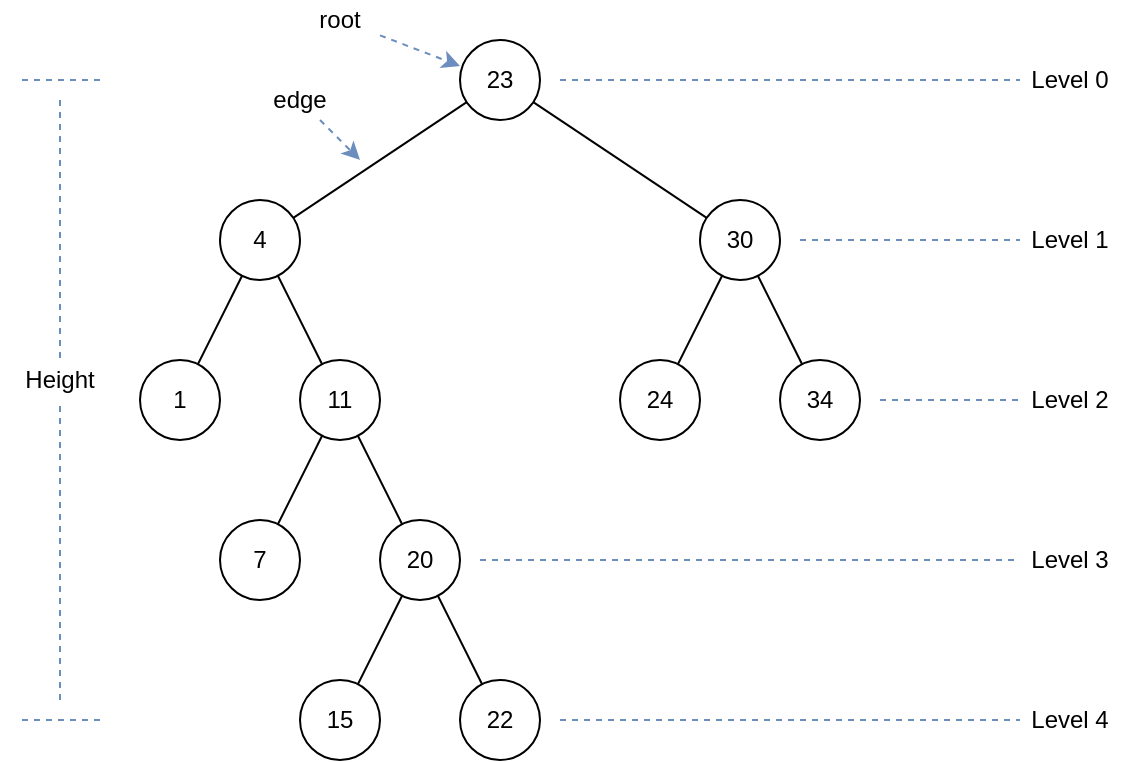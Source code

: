 <mxfile version="14.2.4" type="embed" pages="2">
    <diagram id="ehAObHdDEu1SXS6SVDZ9" name="terminology">
        <mxGraphModel dx="1327" dy="645" grid="1" gridSize="10" guides="1" tooltips="1" connect="1" arrows="1" fold="1" page="1" pageScale="1" pageWidth="850" pageHeight="1100" math="0" shadow="0">
            <root>
                <mxCell id="0"/>
                <mxCell id="1" parent="0"/>
                <mxCell id="b4l5bXLFgzWaZXKV741L-25" value="" style="group" parent="1" vertex="1" connectable="0">
                    <mxGeometry x="120" y="40" width="360" height="360" as="geometry"/>
                </mxCell>
                <mxCell id="b4l5bXLFgzWaZXKV741L-1" value="23" style="ellipse;whiteSpace=wrap;html=1;aspect=fixed;" parent="b4l5bXLFgzWaZXKV741L-25" vertex="1">
                    <mxGeometry x="160" width="40" height="40" as="geometry"/>
                </mxCell>
                <mxCell id="b4l5bXLFgzWaZXKV741L-2" value="4" style="ellipse;whiteSpace=wrap;html=1;aspect=fixed;" parent="b4l5bXLFgzWaZXKV741L-25" vertex="1">
                    <mxGeometry x="40" y="80" width="40" height="40" as="geometry"/>
                </mxCell>
                <mxCell id="b4l5bXLFgzWaZXKV741L-3" value="30" style="ellipse;whiteSpace=wrap;html=1;aspect=fixed;" parent="b4l5bXLFgzWaZXKV741L-25" vertex="1">
                    <mxGeometry x="280" y="80" width="40" height="40" as="geometry"/>
                </mxCell>
                <mxCell id="b4l5bXLFgzWaZXKV741L-4" value="11" style="ellipse;whiteSpace=wrap;html=1;aspect=fixed;" parent="b4l5bXLFgzWaZXKV741L-25" vertex="1">
                    <mxGeometry x="80" y="160" width="40" height="40" as="geometry"/>
                </mxCell>
                <mxCell id="b4l5bXLFgzWaZXKV741L-5" value="7" style="ellipse;whiteSpace=wrap;html=1;aspect=fixed;" parent="b4l5bXLFgzWaZXKV741L-25" vertex="1">
                    <mxGeometry x="40" y="240" width="40" height="40" as="geometry"/>
                </mxCell>
                <mxCell id="b4l5bXLFgzWaZXKV741L-6" value="34" style="ellipse;whiteSpace=wrap;html=1;aspect=fixed;" parent="b4l5bXLFgzWaZXKV741L-25" vertex="1">
                    <mxGeometry x="320" y="160" width="40" height="40" as="geometry"/>
                </mxCell>
                <mxCell id="b4l5bXLFgzWaZXKV741L-7" value="20" style="ellipse;whiteSpace=wrap;html=1;aspect=fixed;" parent="b4l5bXLFgzWaZXKV741L-25" vertex="1">
                    <mxGeometry x="120" y="240" width="40" height="40" as="geometry"/>
                </mxCell>
                <mxCell id="b4l5bXLFgzWaZXKV741L-8" value="24" style="ellipse;whiteSpace=wrap;html=1;aspect=fixed;" parent="b4l5bXLFgzWaZXKV741L-25" vertex="1">
                    <mxGeometry x="240" y="160" width="40" height="40" as="geometry"/>
                </mxCell>
                <mxCell id="b4l5bXLFgzWaZXKV741L-9" value="22" style="ellipse;whiteSpace=wrap;html=1;aspect=fixed;" parent="b4l5bXLFgzWaZXKV741L-25" vertex="1">
                    <mxGeometry x="160" y="320" width="40" height="40" as="geometry"/>
                </mxCell>
                <mxCell id="b4l5bXLFgzWaZXKV741L-10" value="15" style="ellipse;whiteSpace=wrap;html=1;aspect=fixed;" parent="b4l5bXLFgzWaZXKV741L-25" vertex="1">
                    <mxGeometry x="80" y="320" width="40" height="40" as="geometry"/>
                </mxCell>
                <mxCell id="b4l5bXLFgzWaZXKV741L-12" value="1" style="ellipse;whiteSpace=wrap;html=1;aspect=fixed;" parent="b4l5bXLFgzWaZXKV741L-25" vertex="1">
                    <mxGeometry y="160" width="40" height="40" as="geometry"/>
                </mxCell>
                <mxCell id="b4l5bXLFgzWaZXKV741L-14" value="" style="endArrow=none;html=1;" parent="b4l5bXLFgzWaZXKV741L-25" source="b4l5bXLFgzWaZXKV741L-2" target="b4l5bXLFgzWaZXKV741L-1" edge="1">
                    <mxGeometry width="50" height="50" relative="1" as="geometry">
                        <mxPoint x="80" y="90" as="sourcePoint"/>
                        <mxPoint x="160" y="70" as="targetPoint"/>
                    </mxGeometry>
                </mxCell>
                <mxCell id="b4l5bXLFgzWaZXKV741L-16" value="" style="endArrow=none;html=1;" parent="b4l5bXLFgzWaZXKV741L-25" source="b4l5bXLFgzWaZXKV741L-12" target="b4l5bXLFgzWaZXKV741L-2" edge="1">
                    <mxGeometry width="50" height="50" relative="1" as="geometry">
                        <mxPoint y="430" as="sourcePoint"/>
                        <mxPoint x="50" y="380" as="targetPoint"/>
                    </mxGeometry>
                </mxCell>
                <mxCell id="b4l5bXLFgzWaZXKV741L-17" value="" style="endArrow=none;html=1;" parent="b4l5bXLFgzWaZXKV741L-25" source="b4l5bXLFgzWaZXKV741L-4" target="b4l5bXLFgzWaZXKV741L-2" edge="1">
                    <mxGeometry width="50" height="50" relative="1" as="geometry">
                        <mxPoint x="10" y="440" as="sourcePoint"/>
                        <mxPoint x="60" y="390" as="targetPoint"/>
                    </mxGeometry>
                </mxCell>
                <mxCell id="b4l5bXLFgzWaZXKV741L-18" value="" style="endArrow=none;html=1;" parent="b4l5bXLFgzWaZXKV741L-25" source="b4l5bXLFgzWaZXKV741L-5" target="b4l5bXLFgzWaZXKV741L-4" edge="1">
                    <mxGeometry width="50" height="50" relative="1" as="geometry">
                        <mxPoint x="20" y="450" as="sourcePoint"/>
                        <mxPoint x="70" y="400" as="targetPoint"/>
                    </mxGeometry>
                </mxCell>
                <mxCell id="b4l5bXLFgzWaZXKV741L-19" value="" style="endArrow=none;html=1;" parent="b4l5bXLFgzWaZXKV741L-25" source="b4l5bXLFgzWaZXKV741L-7" target="b4l5bXLFgzWaZXKV741L-4" edge="1">
                    <mxGeometry width="50" height="50" relative="1" as="geometry">
                        <mxPoint x="30" y="460" as="sourcePoint"/>
                        <mxPoint x="80" y="410" as="targetPoint"/>
                    </mxGeometry>
                </mxCell>
                <mxCell id="b4l5bXLFgzWaZXKV741L-20" value="" style="endArrow=none;html=1;" parent="b4l5bXLFgzWaZXKV741L-25" source="b4l5bXLFgzWaZXKV741L-10" target="b4l5bXLFgzWaZXKV741L-7" edge="1">
                    <mxGeometry width="50" height="50" relative="1" as="geometry">
                        <mxPoint x="40" y="470" as="sourcePoint"/>
                        <mxPoint x="90" y="420" as="targetPoint"/>
                    </mxGeometry>
                </mxCell>
                <mxCell id="b4l5bXLFgzWaZXKV741L-21" value="" style="endArrow=none;html=1;" parent="b4l5bXLFgzWaZXKV741L-25" source="b4l5bXLFgzWaZXKV741L-9" target="b4l5bXLFgzWaZXKV741L-7" edge="1">
                    <mxGeometry width="50" height="50" relative="1" as="geometry">
                        <mxPoint x="50" y="480" as="sourcePoint"/>
                        <mxPoint x="100" y="430" as="targetPoint"/>
                    </mxGeometry>
                </mxCell>
                <mxCell id="b4l5bXLFgzWaZXKV741L-22" value="" style="endArrow=none;html=1;" parent="b4l5bXLFgzWaZXKV741L-25" source="b4l5bXLFgzWaZXKV741L-8" target="b4l5bXLFgzWaZXKV741L-3" edge="1">
                    <mxGeometry width="50" height="50" relative="1" as="geometry">
                        <mxPoint x="60" y="490" as="sourcePoint"/>
                        <mxPoint x="110" y="440" as="targetPoint"/>
                    </mxGeometry>
                </mxCell>
                <mxCell id="b4l5bXLFgzWaZXKV741L-23" value="" style="endArrow=none;html=1;" parent="b4l5bXLFgzWaZXKV741L-25" source="b4l5bXLFgzWaZXKV741L-6" target="b4l5bXLFgzWaZXKV741L-3" edge="1">
                    <mxGeometry width="50" height="50" relative="1" as="geometry">
                        <mxPoint x="70" y="500" as="sourcePoint"/>
                        <mxPoint x="120" y="450" as="targetPoint"/>
                    </mxGeometry>
                </mxCell>
                <mxCell id="b4l5bXLFgzWaZXKV741L-24" value="" style="endArrow=none;html=1;" parent="b4l5bXLFgzWaZXKV741L-25" source="b4l5bXLFgzWaZXKV741L-3" target="b4l5bXLFgzWaZXKV741L-1" edge="1">
                    <mxGeometry width="50" height="50" relative="1" as="geometry">
                        <mxPoint x="80" y="510" as="sourcePoint"/>
                        <mxPoint x="130" y="460" as="targetPoint"/>
                    </mxGeometry>
                </mxCell>
                <mxCell id="b4l5bXLFgzWaZXKV741L-47" value="edge" style="text;html=1;strokeColor=none;fillColor=none;align=center;verticalAlign=middle;whiteSpace=wrap;rounded=0;" parent="b4l5bXLFgzWaZXKV741L-25" vertex="1">
                    <mxGeometry x="60" y="20" width="40" height="20" as="geometry"/>
                </mxCell>
                <mxCell id="b4l5bXLFgzWaZXKV741L-29" value="" style="endArrow=none;dashed=1;html=1;fillColor=#dae8fc;strokeColor=#6c8ebf;" parent="1" edge="1">
                    <mxGeometry width="50" height="50" relative="1" as="geometry">
                        <mxPoint x="330" y="60" as="sourcePoint"/>
                        <mxPoint x="560" y="60" as="targetPoint"/>
                    </mxGeometry>
                </mxCell>
                <mxCell id="b4l5bXLFgzWaZXKV741L-30" value="" style="endArrow=none;dashed=1;html=1;fillColor=#dae8fc;strokeColor=#6c8ebf;" parent="1" edge="1">
                    <mxGeometry width="50" height="50" relative="1" as="geometry">
                        <mxPoint x="450" y="140" as="sourcePoint"/>
                        <mxPoint x="560" y="140" as="targetPoint"/>
                    </mxGeometry>
                </mxCell>
                <mxCell id="b4l5bXLFgzWaZXKV741L-31" value="" style="endArrow=none;dashed=1;html=1;fillColor=#dae8fc;strokeColor=#6c8ebf;" parent="1" edge="1">
                    <mxGeometry width="50" height="50" relative="1" as="geometry">
                        <mxPoint x="490" y="220" as="sourcePoint"/>
                        <mxPoint x="560" y="220" as="targetPoint"/>
                    </mxGeometry>
                </mxCell>
                <mxCell id="b4l5bXLFgzWaZXKV741L-32" value="" style="endArrow=none;dashed=1;html=1;fillColor=#dae8fc;strokeColor=#6c8ebf;" parent="1" edge="1">
                    <mxGeometry width="50" height="50" relative="1" as="geometry">
                        <mxPoint x="290" y="300" as="sourcePoint"/>
                        <mxPoint x="560" y="300" as="targetPoint"/>
                    </mxGeometry>
                </mxCell>
                <mxCell id="b4l5bXLFgzWaZXKV741L-33" value="" style="endArrow=none;dashed=1;html=1;fillColor=#dae8fc;strokeColor=#6c8ebf;" parent="1" edge="1">
                    <mxGeometry width="50" height="50" relative="1" as="geometry">
                        <mxPoint x="330" y="380" as="sourcePoint"/>
                        <mxPoint x="560" y="380" as="targetPoint"/>
                    </mxGeometry>
                </mxCell>
                <mxCell id="b4l5bXLFgzWaZXKV741L-34" value="Level 0" style="text;html=1;strokeColor=none;fillColor=none;align=center;verticalAlign=middle;whiteSpace=wrap;rounded=0;" parent="1" vertex="1">
                    <mxGeometry x="560" y="50" width="50" height="20" as="geometry"/>
                </mxCell>
                <mxCell id="b4l5bXLFgzWaZXKV741L-35" value="Level 1" style="text;html=1;strokeColor=none;fillColor=none;align=center;verticalAlign=middle;whiteSpace=wrap;rounded=0;" parent="1" vertex="1">
                    <mxGeometry x="560" y="130" width="50" height="20" as="geometry"/>
                </mxCell>
                <mxCell id="b4l5bXLFgzWaZXKV741L-36" value="Level 2" style="text;html=1;strokeColor=none;fillColor=none;align=center;verticalAlign=middle;whiteSpace=wrap;rounded=0;" parent="1" vertex="1">
                    <mxGeometry x="560" y="210" width="50" height="20" as="geometry"/>
                </mxCell>
                <mxCell id="b4l5bXLFgzWaZXKV741L-37" value="Level 3" style="text;html=1;strokeColor=none;fillColor=none;align=center;verticalAlign=middle;whiteSpace=wrap;rounded=0;" parent="1" vertex="1">
                    <mxGeometry x="560" y="290" width="50" height="20" as="geometry"/>
                </mxCell>
                <mxCell id="b4l5bXLFgzWaZXKV741L-38" value="Level 4" style="text;html=1;strokeColor=none;fillColor=none;align=center;verticalAlign=middle;whiteSpace=wrap;rounded=0;" parent="1" vertex="1">
                    <mxGeometry x="560" y="370" width="50" height="20" as="geometry"/>
                </mxCell>
                <mxCell id="b4l5bXLFgzWaZXKV741L-39" value="" style="endArrow=none;dashed=1;html=1;fillColor=#dae8fc;strokeColor=#6c8ebf;" parent="1" edge="1">
                    <mxGeometry width="50" height="50" relative="1" as="geometry">
                        <mxPoint x="100" y="60" as="sourcePoint"/>
                        <mxPoint x="60" y="60" as="targetPoint"/>
                    </mxGeometry>
                </mxCell>
                <mxCell id="b4l5bXLFgzWaZXKV741L-41" value="Height" style="text;html=1;strokeColor=none;fillColor=none;align=center;verticalAlign=middle;whiteSpace=wrap;rounded=0;" parent="1" vertex="1">
                    <mxGeometry x="50" y="200" width="60" height="20" as="geometry"/>
                </mxCell>
                <mxCell id="b4l5bXLFgzWaZXKV741L-42" value="" style="endArrow=none;dashed=1;html=1;fillColor=#dae8fc;strokeColor=#6c8ebf;entryX=0.5;entryY=0;entryDx=0;entryDy=0;" parent="1" target="b4l5bXLFgzWaZXKV741L-41" edge="1">
                    <mxGeometry width="50" height="50" relative="1" as="geometry">
                        <mxPoint x="80" y="70" as="sourcePoint"/>
                        <mxPoint x="50" y="70" as="targetPoint"/>
                    </mxGeometry>
                </mxCell>
                <mxCell id="b4l5bXLFgzWaZXKV741L-43" value="" style="endArrow=none;dashed=1;html=1;fillColor=#dae8fc;strokeColor=#6c8ebf;entryX=0.5;entryY=1;entryDx=0;entryDy=0;" parent="1" target="b4l5bXLFgzWaZXKV741L-41" edge="1">
                    <mxGeometry width="50" height="50" relative="1" as="geometry">
                        <mxPoint x="80" y="370" as="sourcePoint"/>
                        <mxPoint x="90" y="210" as="targetPoint"/>
                    </mxGeometry>
                </mxCell>
                <mxCell id="b4l5bXLFgzWaZXKV741L-45" value="" style="endArrow=none;dashed=1;html=1;fillColor=#dae8fc;strokeColor=#6c8ebf;" parent="1" edge="1">
                    <mxGeometry width="50" height="50" relative="1" as="geometry">
                        <mxPoint x="100" y="380" as="sourcePoint"/>
                        <mxPoint x="60" y="380" as="targetPoint"/>
                    </mxGeometry>
                </mxCell>
                <mxCell id="b4l5bXLFgzWaZXKV741L-46" value="root" style="text;html=1;strokeColor=none;fillColor=none;align=center;verticalAlign=middle;whiteSpace=wrap;rounded=0;" parent="1" vertex="1">
                    <mxGeometry x="200" y="20" width="40" height="20" as="geometry"/>
                </mxCell>
                <mxCell id="b4l5bXLFgzWaZXKV741L-48" value="" style="endArrow=classic;html=1;dashed=1;fillColor=#dae8fc;strokeColor=#6c8ebf;" parent="1" source="b4l5bXLFgzWaZXKV741L-47" edge="1">
                    <mxGeometry width="50" height="50" relative="1" as="geometry">
                        <mxPoint x="280" y="120" as="sourcePoint"/>
                        <mxPoint x="230" y="100" as="targetPoint"/>
                    </mxGeometry>
                </mxCell>
                <mxCell id="b4l5bXLFgzWaZXKV741L-49" value="" style="endArrow=classic;html=1;dashed=1;fillColor=#dae8fc;strokeColor=#6c8ebf;" parent="1" source="b4l5bXLFgzWaZXKV741L-46" edge="1">
                    <mxGeometry width="50" height="50" relative="1" as="geometry">
                        <mxPoint x="211" y="90" as="sourcePoint"/>
                        <mxPoint x="280" y="53" as="targetPoint"/>
                    </mxGeometry>
                </mxCell>
            </root>
        </mxGraphModel>
    </diagram>
    <diagram id="RdUVpcP53CW-unpzsixs" name="height">
        <mxGraphModel dx="1327" dy="645" grid="1" gridSize="10" guides="1" tooltips="1" connect="1" arrows="1" fold="1" page="1" pageScale="1" pageWidth="850" pageHeight="1100" math="0" shadow="0">
            <root>
                <mxCell id="gGrMyCOIXx4j0gFUDUOT-0"/>
                <mxCell id="gGrMyCOIXx4j0gFUDUOT-1" parent="gGrMyCOIXx4j0gFUDUOT-0"/>
                <mxCell id="eluKQl_P66lSLn_f7MQ4-0" value="" style="group" vertex="1" connectable="0" parent="gGrMyCOIXx4j0gFUDUOT-1">
                    <mxGeometry x="120" y="40" width="370" height="370" as="geometry"/>
                </mxCell>
                <mxCell id="eluKQl_P66lSLn_f7MQ4-1" value="23" style="ellipse;whiteSpace=wrap;html=1;aspect=fixed;" vertex="1" parent="eluKQl_P66lSLn_f7MQ4-0">
                    <mxGeometry x="160" width="40" height="40" as="geometry"/>
                </mxCell>
                <mxCell id="eluKQl_P66lSLn_f7MQ4-2" value="4" style="ellipse;whiteSpace=wrap;html=1;aspect=fixed;" vertex="1" parent="eluKQl_P66lSLn_f7MQ4-0">
                    <mxGeometry x="40" y="80" width="40" height="40" as="geometry"/>
                </mxCell>
                <mxCell id="eluKQl_P66lSLn_f7MQ4-3" value="30" style="ellipse;whiteSpace=wrap;html=1;aspect=fixed;" vertex="1" parent="eluKQl_P66lSLn_f7MQ4-0">
                    <mxGeometry x="280" y="80" width="40" height="40" as="geometry"/>
                </mxCell>
                <mxCell id="eluKQl_P66lSLn_f7MQ4-4" value="11" style="ellipse;whiteSpace=wrap;html=1;aspect=fixed;" vertex="1" parent="eluKQl_P66lSLn_f7MQ4-0">
                    <mxGeometry x="80" y="160" width="40" height="40" as="geometry"/>
                </mxCell>
                <mxCell id="eluKQl_P66lSLn_f7MQ4-5" value="7" style="ellipse;whiteSpace=wrap;html=1;aspect=fixed;" vertex="1" parent="eluKQl_P66lSLn_f7MQ4-0">
                    <mxGeometry x="40" y="240" width="40" height="40" as="geometry"/>
                </mxCell>
                <mxCell id="eluKQl_P66lSLn_f7MQ4-6" value="34" style="ellipse;whiteSpace=wrap;html=1;aspect=fixed;" vertex="1" parent="eluKQl_P66lSLn_f7MQ4-0">
                    <mxGeometry x="320" y="160" width="40" height="40" as="geometry"/>
                </mxCell>
                <mxCell id="eluKQl_P66lSLn_f7MQ4-7" value="20" style="ellipse;whiteSpace=wrap;html=1;aspect=fixed;" vertex="1" parent="eluKQl_P66lSLn_f7MQ4-0">
                    <mxGeometry x="120" y="240" width="40" height="40" as="geometry"/>
                </mxCell>
                <mxCell id="eluKQl_P66lSLn_f7MQ4-8" value="24" style="ellipse;whiteSpace=wrap;html=1;aspect=fixed;" vertex="1" parent="eluKQl_P66lSLn_f7MQ4-0">
                    <mxGeometry x="240" y="160" width="40" height="40" as="geometry"/>
                </mxCell>
                <mxCell id="eluKQl_P66lSLn_f7MQ4-9" value="22" style="ellipse;whiteSpace=wrap;html=1;aspect=fixed;" vertex="1" parent="eluKQl_P66lSLn_f7MQ4-0">
                    <mxGeometry x="160" y="320" width="40" height="40" as="geometry"/>
                </mxCell>
                <mxCell id="eluKQl_P66lSLn_f7MQ4-10" value="15" style="ellipse;whiteSpace=wrap;html=1;aspect=fixed;" vertex="1" parent="eluKQl_P66lSLn_f7MQ4-0">
                    <mxGeometry x="80" y="320" width="40" height="40" as="geometry"/>
                </mxCell>
                <mxCell id="eluKQl_P66lSLn_f7MQ4-12" value="" style="endArrow=none;html=1;" edge="1" parent="eluKQl_P66lSLn_f7MQ4-0" source="eluKQl_P66lSLn_f7MQ4-2" target="eluKQl_P66lSLn_f7MQ4-1">
                    <mxGeometry width="50" height="50" relative="1" as="geometry">
                        <mxPoint x="80" y="90" as="sourcePoint"/>
                        <mxPoint x="160" y="70" as="targetPoint"/>
                    </mxGeometry>
                </mxCell>
                <mxCell id="eluKQl_P66lSLn_f7MQ4-14" value="" style="endArrow=none;html=1;" edge="1" parent="eluKQl_P66lSLn_f7MQ4-0" source="eluKQl_P66lSLn_f7MQ4-4" target="eluKQl_P66lSLn_f7MQ4-2">
                    <mxGeometry width="50" height="50" relative="1" as="geometry">
                        <mxPoint x="10" y="440" as="sourcePoint"/>
                        <mxPoint x="60" y="390" as="targetPoint"/>
                    </mxGeometry>
                </mxCell>
                <mxCell id="eluKQl_P66lSLn_f7MQ4-15" value="" style="endArrow=none;html=1;" edge="1" parent="eluKQl_P66lSLn_f7MQ4-0" source="eluKQl_P66lSLn_f7MQ4-5" target="eluKQl_P66lSLn_f7MQ4-4">
                    <mxGeometry width="50" height="50" relative="1" as="geometry">
                        <mxPoint x="20" y="450" as="sourcePoint"/>
                        <mxPoint x="70" y="400" as="targetPoint"/>
                    </mxGeometry>
                </mxCell>
                <mxCell id="eluKQl_P66lSLn_f7MQ4-16" value="" style="endArrow=none;html=1;" edge="1" parent="eluKQl_P66lSLn_f7MQ4-0" source="eluKQl_P66lSLn_f7MQ4-7" target="eluKQl_P66lSLn_f7MQ4-4">
                    <mxGeometry width="50" height="50" relative="1" as="geometry">
                        <mxPoint x="30" y="460" as="sourcePoint"/>
                        <mxPoint x="80" y="410" as="targetPoint"/>
                    </mxGeometry>
                </mxCell>
                <mxCell id="eluKQl_P66lSLn_f7MQ4-17" value="" style="endArrow=none;html=1;" edge="1" parent="eluKQl_P66lSLn_f7MQ4-0" source="eluKQl_P66lSLn_f7MQ4-10" target="eluKQl_P66lSLn_f7MQ4-7">
                    <mxGeometry width="50" height="50" relative="1" as="geometry">
                        <mxPoint x="40" y="470" as="sourcePoint"/>
                        <mxPoint x="90" y="420" as="targetPoint"/>
                    </mxGeometry>
                </mxCell>
                <mxCell id="eluKQl_P66lSLn_f7MQ4-18" value="" style="endArrow=none;html=1;" edge="1" parent="eluKQl_P66lSLn_f7MQ4-0" source="eluKQl_P66lSLn_f7MQ4-9" target="eluKQl_P66lSLn_f7MQ4-7">
                    <mxGeometry width="50" height="50" relative="1" as="geometry">
                        <mxPoint x="50" y="480" as="sourcePoint"/>
                        <mxPoint x="100" y="430" as="targetPoint"/>
                    </mxGeometry>
                </mxCell>
                <mxCell id="eluKQl_P66lSLn_f7MQ4-19" value="" style="endArrow=none;html=1;" edge="1" parent="eluKQl_P66lSLn_f7MQ4-0" source="eluKQl_P66lSLn_f7MQ4-8" target="eluKQl_P66lSLn_f7MQ4-3">
                    <mxGeometry width="50" height="50" relative="1" as="geometry">
                        <mxPoint x="60" y="490" as="sourcePoint"/>
                        <mxPoint x="110" y="440" as="targetPoint"/>
                    </mxGeometry>
                </mxCell>
                <mxCell id="eluKQl_P66lSLn_f7MQ4-20" value="" style="endArrow=none;html=1;" edge="1" parent="eluKQl_P66lSLn_f7MQ4-0" source="eluKQl_P66lSLn_f7MQ4-6" target="eluKQl_P66lSLn_f7MQ4-3">
                    <mxGeometry width="50" height="50" relative="1" as="geometry">
                        <mxPoint x="70" y="500" as="sourcePoint"/>
                        <mxPoint x="120" y="450" as="targetPoint"/>
                    </mxGeometry>
                </mxCell>
                <mxCell id="eluKQl_P66lSLn_f7MQ4-21" value="" style="endArrow=none;html=1;" edge="1" parent="eluKQl_P66lSLn_f7MQ4-0" source="eluKQl_P66lSLn_f7MQ4-3" target="eluKQl_P66lSLn_f7MQ4-1">
                    <mxGeometry width="50" height="50" relative="1" as="geometry">
                        <mxPoint x="80" y="510" as="sourcePoint"/>
                        <mxPoint x="130" y="460" as="targetPoint"/>
                    </mxGeometry>
                </mxCell>
                <mxCell id="eluKQl_P66lSLn_f7MQ4-40" value="" style="rounded=0;whiteSpace=wrap;html=1;fillColor=none;strokeColor=#1BA1E2;dashed=1;" vertex="1" parent="eluKQl_P66lSLn_f7MQ4-0">
                    <mxGeometry x="230" y="70" width="140" height="140" as="geometry"/>
                </mxCell>
                <mxCell id="eluKQl_P66lSLn_f7MQ4-41" value="Subtree Height: 1" style="text;html=1;strokeColor=none;fillColor=none;align=center;verticalAlign=middle;whiteSpace=wrap;rounded=0;dashed=1;" vertex="1" parent="eluKQl_P66lSLn_f7MQ4-0">
                    <mxGeometry x="255" y="50" width="100" height="20" as="geometry"/>
                </mxCell>
                <mxCell id="eluKQl_P66lSLn_f7MQ4-42" value="" style="rounded=0;whiteSpace=wrap;html=1;fillColor=none;strokeColor=#1BA1E2;dashed=1;" vertex="1" parent="eluKQl_P66lSLn_f7MQ4-0">
                    <mxGeometry x="30" y="150" width="180" height="220" as="geometry"/>
                </mxCell>
                <mxCell id="eluKQl_P66lSLn_f7MQ4-43" value="Subtree Height: 2" style="text;html=1;strokeColor=none;fillColor=none;align=center;verticalAlign=middle;whiteSpace=wrap;rounded=0;dashed=1;" vertex="1" parent="eluKQl_P66lSLn_f7MQ4-0">
                    <mxGeometry x="90" y="130" width="100" height="20" as="geometry"/>
                </mxCell>
                <mxCell id="eluKQl_P66lSLn_f7MQ4-33" value="" style="endArrow=none;dashed=1;html=1;fillColor=#dae8fc;strokeColor=#6c8ebf;" edge="1" parent="gGrMyCOIXx4j0gFUDUOT-1">
                    <mxGeometry width="50" height="50" relative="1" as="geometry">
                        <mxPoint x="270" y="60" as="sourcePoint"/>
                        <mxPoint x="60" y="60" as="targetPoint"/>
                    </mxGeometry>
                </mxCell>
                <mxCell id="eluKQl_P66lSLn_f7MQ4-34" value="Height: 4" style="text;html=1;strokeColor=none;fillColor=none;align=center;verticalAlign=middle;whiteSpace=wrap;rounded=0;" vertex="1" parent="gGrMyCOIXx4j0gFUDUOT-1">
                    <mxGeometry x="50" y="200" width="60" height="20" as="geometry"/>
                </mxCell>
                <mxCell id="eluKQl_P66lSLn_f7MQ4-35" value="" style="endArrow=none;dashed=1;html=1;fillColor=#dae8fc;strokeColor=#6c8ebf;entryX=0.5;entryY=0;entryDx=0;entryDy=0;" edge="1" parent="gGrMyCOIXx4j0gFUDUOT-1" target="eluKQl_P66lSLn_f7MQ4-34">
                    <mxGeometry width="50" height="50" relative="1" as="geometry">
                        <mxPoint x="80" y="70" as="sourcePoint"/>
                        <mxPoint x="50" y="70" as="targetPoint"/>
                    </mxGeometry>
                </mxCell>
                <mxCell id="eluKQl_P66lSLn_f7MQ4-36" value="" style="endArrow=none;dashed=1;html=1;fillColor=#dae8fc;strokeColor=#6c8ebf;entryX=0.5;entryY=1;entryDx=0;entryDy=0;" edge="1" parent="gGrMyCOIXx4j0gFUDUOT-1" target="eluKQl_P66lSLn_f7MQ4-34">
                    <mxGeometry width="50" height="50" relative="1" as="geometry">
                        <mxPoint x="80" y="370" as="sourcePoint"/>
                        <mxPoint x="90" y="210" as="targetPoint"/>
                    </mxGeometry>
                </mxCell>
                <mxCell id="eluKQl_P66lSLn_f7MQ4-37" value="" style="endArrow=none;dashed=1;html=1;fillColor=#dae8fc;strokeColor=#6c8ebf;" edge="1" parent="gGrMyCOIXx4j0gFUDUOT-1">
                    <mxGeometry width="50" height="50" relative="1" as="geometry">
                        <mxPoint x="190" y="380" as="sourcePoint"/>
                        <mxPoint x="60" y="380" as="targetPoint"/>
                    </mxGeometry>
                </mxCell>
            </root>
        </mxGraphModel>
    </diagram>
</mxfile>
